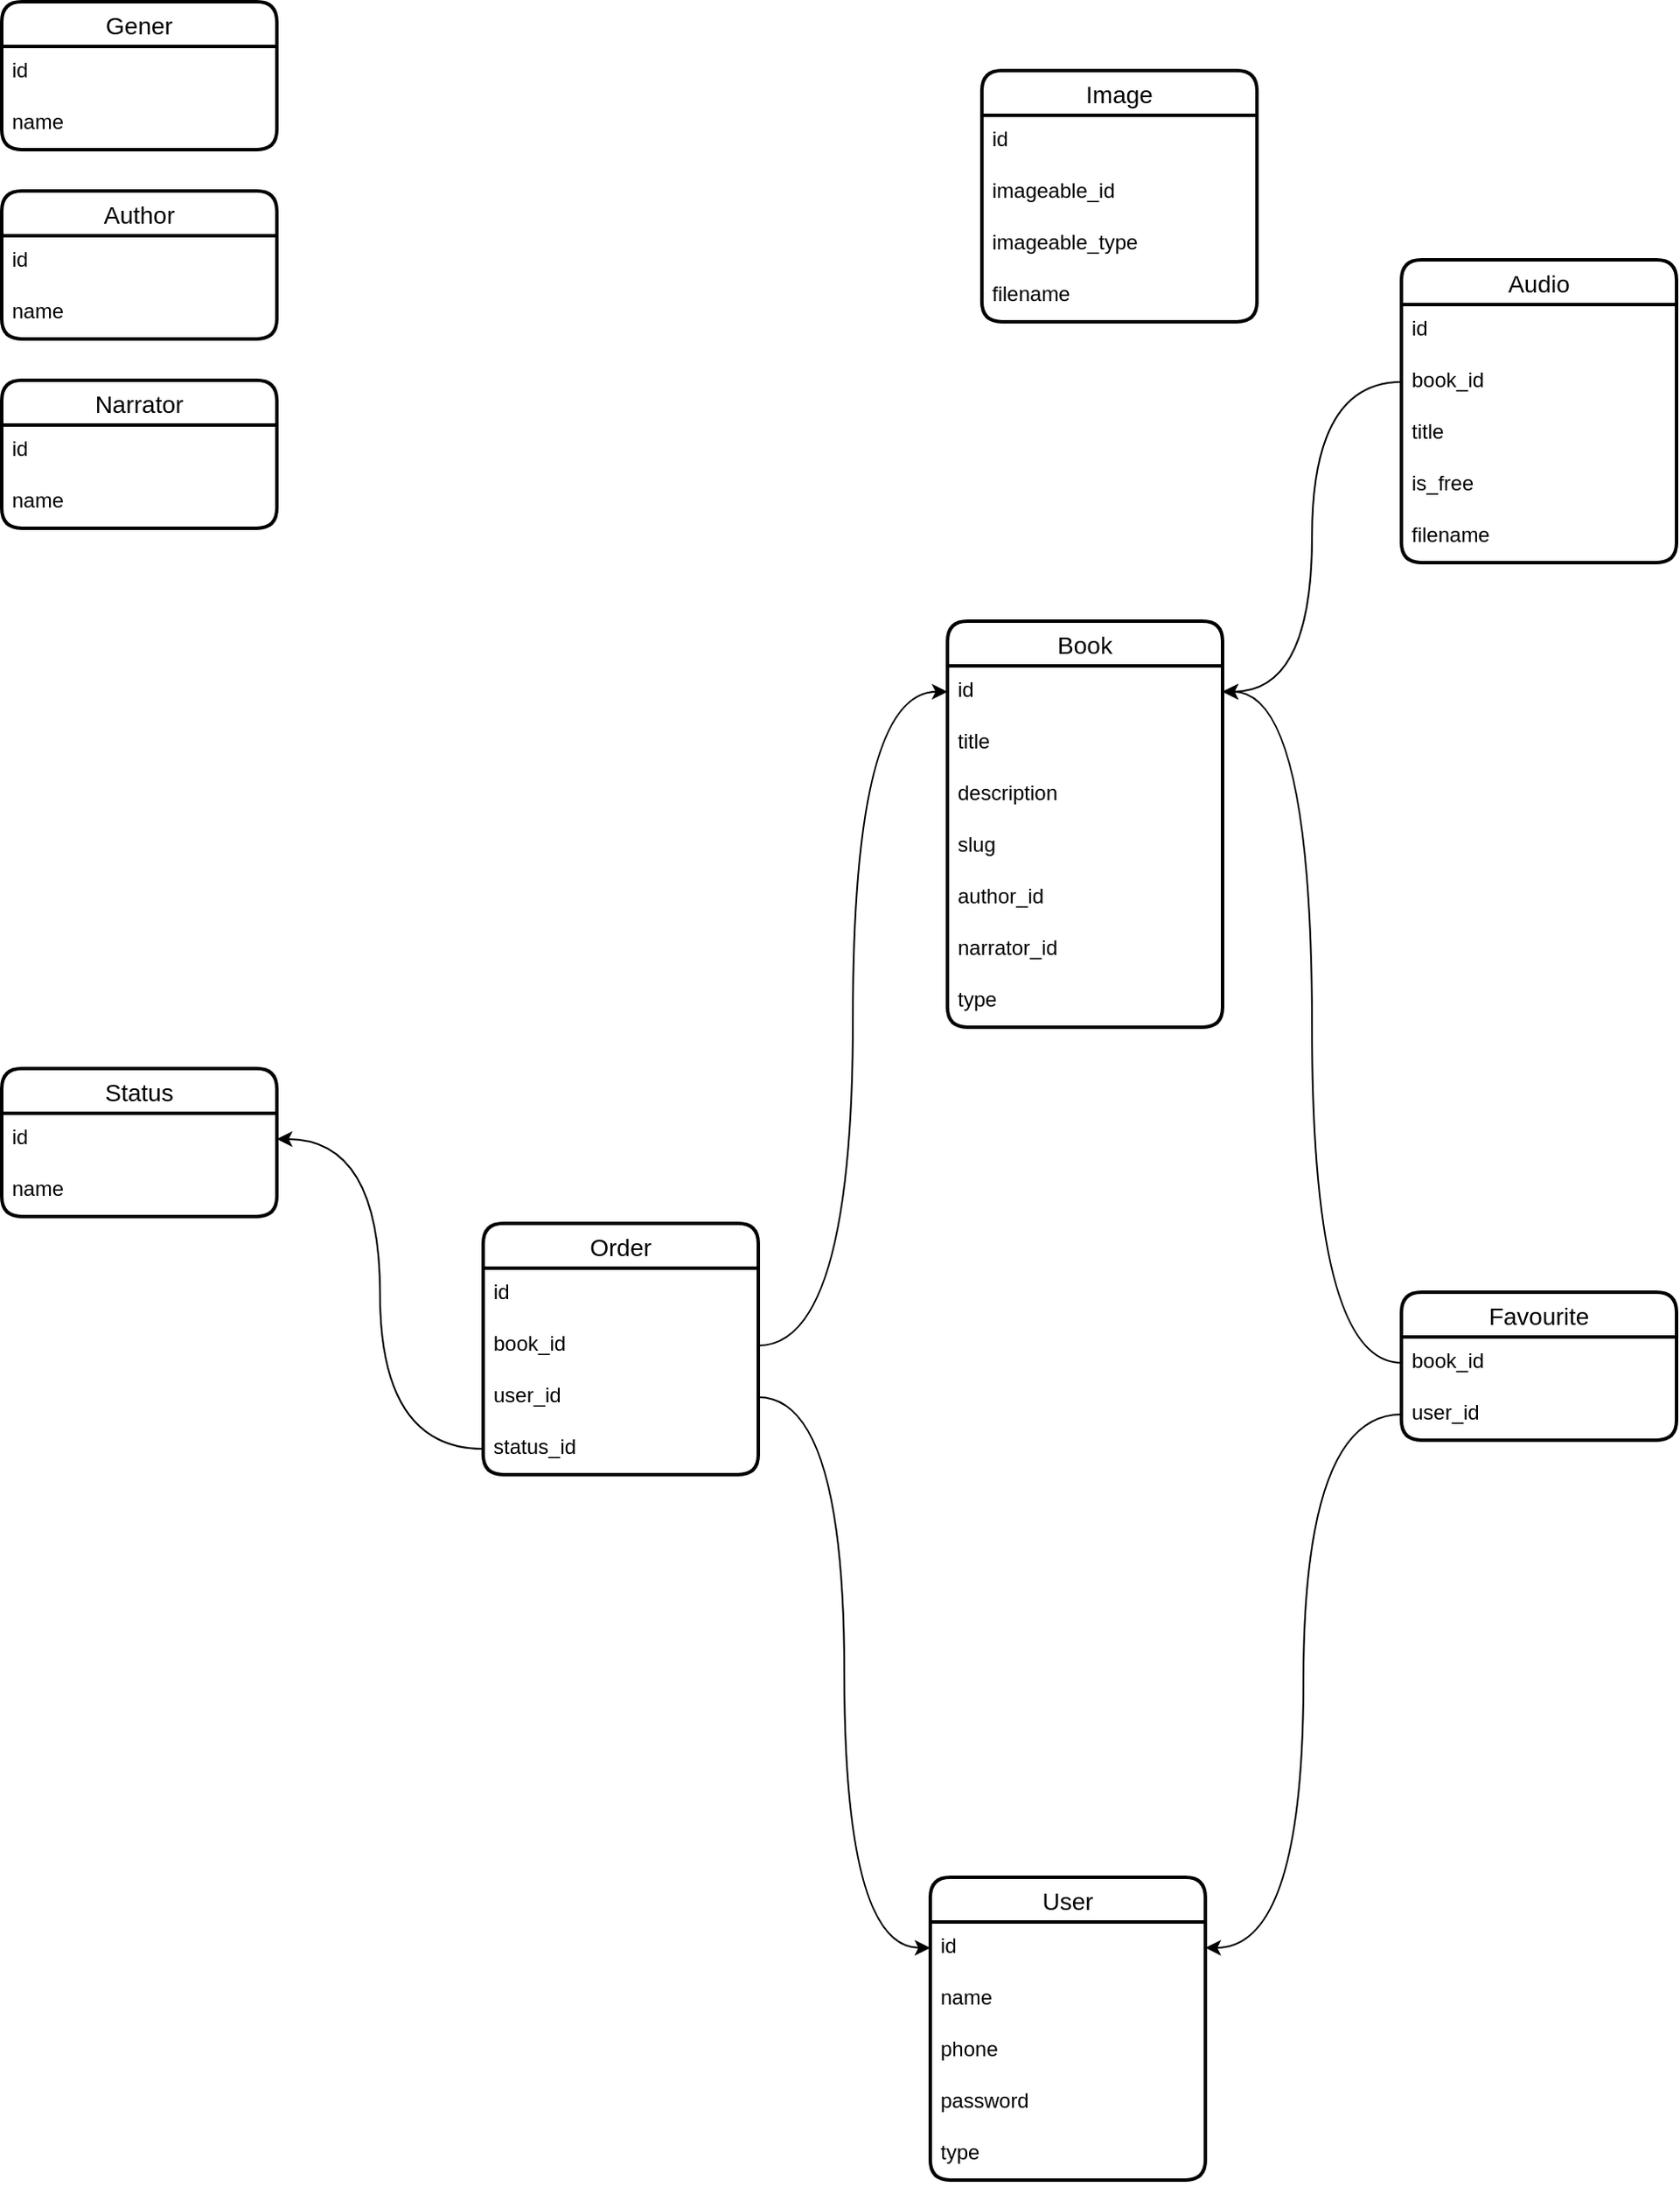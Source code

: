 <mxfile version="21.6.6" type="github">
  <diagram name="Страница 1" id="3O0WRD6ntN8AMsJ6ZHiI">
    <mxGraphModel dx="2261" dy="1919" grid="1" gridSize="10" guides="1" tooltips="1" connect="1" arrows="1" fold="1" page="1" pageScale="1" pageWidth="827" pageHeight="1169" math="0" shadow="0">
      <root>
        <mxCell id="0" />
        <mxCell id="1" parent="0" />
        <mxCell id="gDfsCJUdMW87dbdzrjT4-1" value="User" style="swimlane;fontStyle=0;childLayout=stackLayout;horizontal=1;startSize=26;horizontalStack=0;resizeParent=1;resizeParentMax=0;resizeLast=0;collapsible=1;marginBottom=0;align=center;fontSize=14;strokeWidth=2;rounded=1;shadow=0;glass=0;swimlaneLine=1;" parent="1" vertex="1">
          <mxGeometry x="140" y="740" width="160" height="176" as="geometry" />
        </mxCell>
        <mxCell id="gDfsCJUdMW87dbdzrjT4-2" value="id" style="text;strokeColor=none;fillColor=none;spacingLeft=4;spacingRight=4;overflow=hidden;rotatable=0;points=[[0,0.5],[1,0.5]];portConstraint=eastwest;fontSize=12;whiteSpace=wrap;html=1;" parent="gDfsCJUdMW87dbdzrjT4-1" vertex="1">
          <mxGeometry y="26" width="160" height="30" as="geometry" />
        </mxCell>
        <mxCell id="gDfsCJUdMW87dbdzrjT4-3" value="name" style="text;strokeColor=none;fillColor=none;spacingLeft=4;spacingRight=4;overflow=hidden;rotatable=0;points=[[0,0.5],[1,0.5]];portConstraint=eastwest;fontSize=12;whiteSpace=wrap;html=1;" parent="gDfsCJUdMW87dbdzrjT4-1" vertex="1">
          <mxGeometry y="56" width="160" height="30" as="geometry" />
        </mxCell>
        <mxCell id="gDfsCJUdMW87dbdzrjT4-4" value="phone" style="text;strokeColor=none;fillColor=none;spacingLeft=4;spacingRight=4;overflow=hidden;rotatable=0;points=[[0,0.5],[1,0.5]];portConstraint=eastwest;fontSize=12;whiteSpace=wrap;html=1;" parent="gDfsCJUdMW87dbdzrjT4-1" vertex="1">
          <mxGeometry y="86" width="160" height="30" as="geometry" />
        </mxCell>
        <mxCell id="gDfsCJUdMW87dbdzrjT4-5" value="password" style="text;strokeColor=none;fillColor=none;spacingLeft=4;spacingRight=4;overflow=hidden;rotatable=0;points=[[0,0.5],[1,0.5]];portConstraint=eastwest;fontSize=12;whiteSpace=wrap;html=1;" parent="gDfsCJUdMW87dbdzrjT4-1" vertex="1">
          <mxGeometry y="116" width="160" height="30" as="geometry" />
        </mxCell>
        <mxCell id="gDfsCJUdMW87dbdzrjT4-6" value="type" style="text;strokeColor=none;fillColor=none;spacingLeft=4;spacingRight=4;overflow=hidden;rotatable=0;points=[[0,0.5],[1,0.5]];portConstraint=eastwest;fontSize=12;whiteSpace=wrap;html=1;" parent="gDfsCJUdMW87dbdzrjT4-1" vertex="1">
          <mxGeometry y="146" width="160" height="30" as="geometry" />
        </mxCell>
        <mxCell id="gDfsCJUdMW87dbdzrjT4-7" value="Book" style="swimlane;fontStyle=0;childLayout=stackLayout;horizontal=1;startSize=26;horizontalStack=0;resizeParent=1;resizeParentMax=0;resizeLast=0;collapsible=1;marginBottom=0;align=center;fontSize=14;strokeWidth=2;rounded=1;shadow=0;glass=0;swimlaneLine=1;" parent="1" vertex="1">
          <mxGeometry x="150" y="10" width="160" height="236" as="geometry" />
        </mxCell>
        <mxCell id="gDfsCJUdMW87dbdzrjT4-8" value="id" style="text;strokeColor=none;fillColor=none;spacingLeft=4;spacingRight=4;overflow=hidden;rotatable=0;points=[[0,0.5],[1,0.5]];portConstraint=eastwest;fontSize=12;whiteSpace=wrap;html=1;" parent="gDfsCJUdMW87dbdzrjT4-7" vertex="1">
          <mxGeometry y="26" width="160" height="30" as="geometry" />
        </mxCell>
        <mxCell id="gDfsCJUdMW87dbdzrjT4-9" value="title" style="text;strokeColor=none;fillColor=none;spacingLeft=4;spacingRight=4;overflow=hidden;rotatable=0;points=[[0,0.5],[1,0.5]];portConstraint=eastwest;fontSize=12;whiteSpace=wrap;html=1;" parent="gDfsCJUdMW87dbdzrjT4-7" vertex="1">
          <mxGeometry y="56" width="160" height="30" as="geometry" />
        </mxCell>
        <mxCell id="gDfsCJUdMW87dbdzrjT4-10" value="description" style="text;strokeColor=none;fillColor=none;spacingLeft=4;spacingRight=4;overflow=hidden;rotatable=0;points=[[0,0.5],[1,0.5]];portConstraint=eastwest;fontSize=12;whiteSpace=wrap;html=1;" parent="gDfsCJUdMW87dbdzrjT4-7" vertex="1">
          <mxGeometry y="86" width="160" height="30" as="geometry" />
        </mxCell>
        <mxCell id="gDfsCJUdMW87dbdzrjT4-11" value="slug" style="text;strokeColor=none;fillColor=none;spacingLeft=4;spacingRight=4;overflow=hidden;rotatable=0;points=[[0,0.5],[1,0.5]];portConstraint=eastwest;fontSize=12;whiteSpace=wrap;html=1;" parent="gDfsCJUdMW87dbdzrjT4-7" vertex="1">
          <mxGeometry y="116" width="160" height="30" as="geometry" />
        </mxCell>
        <mxCell id="gDfsCJUdMW87dbdzrjT4-12" value="author_id" style="text;strokeColor=none;fillColor=none;spacingLeft=4;spacingRight=4;overflow=hidden;rotatable=0;points=[[0,0.5],[1,0.5]];portConstraint=eastwest;fontSize=12;whiteSpace=wrap;html=1;" parent="gDfsCJUdMW87dbdzrjT4-7" vertex="1">
          <mxGeometry y="146" width="160" height="30" as="geometry" />
        </mxCell>
        <mxCell id="PyXerpg_BCSIUwAFZYhw-7" value="narrator_id" style="text;strokeColor=none;fillColor=none;spacingLeft=4;spacingRight=4;overflow=hidden;rotatable=0;points=[[0,0.5],[1,0.5]];portConstraint=eastwest;fontSize=12;whiteSpace=wrap;html=1;" parent="gDfsCJUdMW87dbdzrjT4-7" vertex="1">
          <mxGeometry y="176" width="160" height="30" as="geometry" />
        </mxCell>
        <mxCell id="pXheZxyEmchqNEhVkgAC-1" value="type" style="text;strokeColor=none;fillColor=none;spacingLeft=4;spacingRight=4;overflow=hidden;rotatable=0;points=[[0,0.5],[1,0.5]];portConstraint=eastwest;fontSize=12;whiteSpace=wrap;html=1;" vertex="1" parent="gDfsCJUdMW87dbdzrjT4-7">
          <mxGeometry y="206" width="160" height="30" as="geometry" />
        </mxCell>
        <mxCell id="gDfsCJUdMW87dbdzrjT4-13" value="Order" style="swimlane;fontStyle=0;childLayout=stackLayout;horizontal=1;startSize=26;horizontalStack=0;resizeParent=1;resizeParentMax=0;resizeLast=0;collapsible=1;marginBottom=0;align=center;fontSize=14;strokeWidth=2;rounded=1;shadow=0;glass=0;swimlaneLine=1;" parent="1" vertex="1">
          <mxGeometry x="-120" y="360" width="160" height="146" as="geometry" />
        </mxCell>
        <mxCell id="gDfsCJUdMW87dbdzrjT4-14" value="id" style="text;strokeColor=none;fillColor=none;spacingLeft=4;spacingRight=4;overflow=hidden;rotatable=0;points=[[0,0.5],[1,0.5]];portConstraint=eastwest;fontSize=12;whiteSpace=wrap;html=1;" parent="gDfsCJUdMW87dbdzrjT4-13" vertex="1">
          <mxGeometry y="26" width="160" height="30" as="geometry" />
        </mxCell>
        <mxCell id="gDfsCJUdMW87dbdzrjT4-15" value="book_id" style="text;strokeColor=none;fillColor=none;spacingLeft=4;spacingRight=4;overflow=hidden;rotatable=0;points=[[0,0.5],[1,0.5]];portConstraint=eastwest;fontSize=12;whiteSpace=wrap;html=1;" parent="gDfsCJUdMW87dbdzrjT4-13" vertex="1">
          <mxGeometry y="56" width="160" height="30" as="geometry" />
        </mxCell>
        <mxCell id="gDfsCJUdMW87dbdzrjT4-16" value="user_id" style="text;strokeColor=none;fillColor=none;spacingLeft=4;spacingRight=4;overflow=hidden;rotatable=0;points=[[0,0.5],[1,0.5]];portConstraint=eastwest;fontSize=12;whiteSpace=wrap;html=1;" parent="gDfsCJUdMW87dbdzrjT4-13" vertex="1">
          <mxGeometry y="86" width="160" height="30" as="geometry" />
        </mxCell>
        <mxCell id="gDfsCJUdMW87dbdzrjT4-17" value="status_id" style="text;strokeColor=none;fillColor=none;spacingLeft=4;spacingRight=4;overflow=hidden;rotatable=0;points=[[0,0.5],[1,0.5]];portConstraint=eastwest;fontSize=12;whiteSpace=wrap;html=1;" parent="gDfsCJUdMW87dbdzrjT4-13" vertex="1">
          <mxGeometry y="116" width="160" height="30" as="geometry" />
        </mxCell>
        <mxCell id="gDfsCJUdMW87dbdzrjT4-19" value="Favourite" style="swimlane;fontStyle=0;childLayout=stackLayout;horizontal=1;startSize=26;horizontalStack=0;resizeParent=1;resizeParentMax=0;resizeLast=0;collapsible=1;marginBottom=0;align=center;fontSize=14;strokeWidth=2;rounded=1;shadow=0;glass=0;swimlaneLine=1;" parent="1" vertex="1">
          <mxGeometry x="414" y="400" width="160" height="86" as="geometry" />
        </mxCell>
        <mxCell id="gDfsCJUdMW87dbdzrjT4-21" value="book_id" style="text;strokeColor=none;fillColor=none;spacingLeft=4;spacingRight=4;overflow=hidden;rotatable=0;points=[[0,0.5],[1,0.5]];portConstraint=eastwest;fontSize=12;whiteSpace=wrap;html=1;" parent="gDfsCJUdMW87dbdzrjT4-19" vertex="1">
          <mxGeometry y="26" width="160" height="30" as="geometry" />
        </mxCell>
        <mxCell id="gDfsCJUdMW87dbdzrjT4-22" value="user_id" style="text;strokeColor=none;fillColor=none;spacingLeft=4;spacingRight=4;overflow=hidden;rotatable=0;points=[[0,0.5],[1,0.5]];portConstraint=eastwest;fontSize=12;whiteSpace=wrap;html=1;" parent="gDfsCJUdMW87dbdzrjT4-19" vertex="1">
          <mxGeometry y="56" width="160" height="30" as="geometry" />
        </mxCell>
        <mxCell id="gDfsCJUdMW87dbdzrjT4-31" value="Status" style="swimlane;fontStyle=0;childLayout=stackLayout;horizontal=1;startSize=26;horizontalStack=0;resizeParent=1;resizeParentMax=0;resizeLast=0;collapsible=1;marginBottom=0;align=center;fontSize=14;strokeWidth=2;rounded=1;shadow=0;glass=0;swimlaneLine=1;" parent="1" vertex="1">
          <mxGeometry x="-400" y="270" width="160" height="86" as="geometry" />
        </mxCell>
        <mxCell id="gDfsCJUdMW87dbdzrjT4-32" value="id" style="text;strokeColor=none;fillColor=none;spacingLeft=4;spacingRight=4;overflow=hidden;rotatable=0;points=[[0,0.5],[1,0.5]];portConstraint=eastwest;fontSize=12;whiteSpace=wrap;html=1;" parent="gDfsCJUdMW87dbdzrjT4-31" vertex="1">
          <mxGeometry y="26" width="160" height="30" as="geometry" />
        </mxCell>
        <mxCell id="gDfsCJUdMW87dbdzrjT4-33" value="name" style="text;strokeColor=none;fillColor=none;spacingLeft=4;spacingRight=4;overflow=hidden;rotatable=0;points=[[0,0.5],[1,0.5]];portConstraint=eastwest;fontSize=12;whiteSpace=wrap;html=1;" parent="gDfsCJUdMW87dbdzrjT4-31" vertex="1">
          <mxGeometry y="56" width="160" height="30" as="geometry" />
        </mxCell>
        <mxCell id="gDfsCJUdMW87dbdzrjT4-37" style="edgeStyle=orthogonalEdgeStyle;rounded=0;orthogonalLoop=1;jettySize=auto;html=1;entryX=1;entryY=0.5;entryDx=0;entryDy=0;curved=1;" parent="1" source="gDfsCJUdMW87dbdzrjT4-17" target="gDfsCJUdMW87dbdzrjT4-32" edge="1">
          <mxGeometry relative="1" as="geometry" />
        </mxCell>
        <mxCell id="gDfsCJUdMW87dbdzrjT4-38" style="edgeStyle=orthogonalEdgeStyle;rounded=0;orthogonalLoop=1;jettySize=auto;html=1;entryX=0;entryY=0.5;entryDx=0;entryDy=0;curved=1;" parent="1" source="gDfsCJUdMW87dbdzrjT4-16" target="gDfsCJUdMW87dbdzrjT4-2" edge="1">
          <mxGeometry relative="1" as="geometry" />
        </mxCell>
        <mxCell id="gDfsCJUdMW87dbdzrjT4-39" style="edgeStyle=orthogonalEdgeStyle;rounded=0;orthogonalLoop=1;jettySize=auto;html=1;entryX=0;entryY=0.5;entryDx=0;entryDy=0;curved=1;" parent="1" source="gDfsCJUdMW87dbdzrjT4-15" target="gDfsCJUdMW87dbdzrjT4-8" edge="1">
          <mxGeometry relative="1" as="geometry" />
        </mxCell>
        <mxCell id="gDfsCJUdMW87dbdzrjT4-40" style="edgeStyle=orthogonalEdgeStyle;rounded=0;orthogonalLoop=1;jettySize=auto;html=1;entryX=1;entryY=0.5;entryDx=0;entryDy=0;curved=1;" parent="1" source="gDfsCJUdMW87dbdzrjT4-22" target="gDfsCJUdMW87dbdzrjT4-2" edge="1">
          <mxGeometry relative="1" as="geometry" />
        </mxCell>
        <mxCell id="gDfsCJUdMW87dbdzrjT4-41" style="edgeStyle=orthogonalEdgeStyle;rounded=0;orthogonalLoop=1;jettySize=auto;html=1;entryX=1;entryY=0.5;entryDx=0;entryDy=0;curved=1;" parent="1" source="gDfsCJUdMW87dbdzrjT4-21" target="gDfsCJUdMW87dbdzrjT4-8" edge="1">
          <mxGeometry relative="1" as="geometry" />
        </mxCell>
        <mxCell id="gDfsCJUdMW87dbdzrjT4-42" value="Audio" style="swimlane;fontStyle=0;childLayout=stackLayout;horizontal=1;startSize=26;horizontalStack=0;resizeParent=1;resizeParentMax=0;resizeLast=0;collapsible=1;marginBottom=0;align=center;fontSize=14;strokeWidth=2;rounded=1;shadow=0;glass=0;swimlaneLine=1;" parent="1" vertex="1">
          <mxGeometry x="414" y="-200" width="160" height="176" as="geometry" />
        </mxCell>
        <mxCell id="gDfsCJUdMW87dbdzrjT4-43" value="id" style="text;strokeColor=none;fillColor=none;spacingLeft=4;spacingRight=4;overflow=hidden;rotatable=0;points=[[0,0.5],[1,0.5]];portConstraint=eastwest;fontSize=12;whiteSpace=wrap;html=1;" parent="gDfsCJUdMW87dbdzrjT4-42" vertex="1">
          <mxGeometry y="26" width="160" height="30" as="geometry" />
        </mxCell>
        <mxCell id="gDfsCJUdMW87dbdzrjT4-44" value="book_id" style="text;strokeColor=none;fillColor=none;spacingLeft=4;spacingRight=4;overflow=hidden;rotatable=0;points=[[0,0.5],[1,0.5]];portConstraint=eastwest;fontSize=12;whiteSpace=wrap;html=1;" parent="gDfsCJUdMW87dbdzrjT4-42" vertex="1">
          <mxGeometry y="56" width="160" height="30" as="geometry" />
        </mxCell>
        <mxCell id="gDfsCJUdMW87dbdzrjT4-45" value="title" style="text;strokeColor=none;fillColor=none;spacingLeft=4;spacingRight=4;overflow=hidden;rotatable=0;points=[[0,0.5],[1,0.5]];portConstraint=eastwest;fontSize=12;whiteSpace=wrap;html=1;" parent="gDfsCJUdMW87dbdzrjT4-42" vertex="1">
          <mxGeometry y="86" width="160" height="30" as="geometry" />
        </mxCell>
        <mxCell id="PyXerpg_BCSIUwAFZYhw-6" value="is_free" style="text;strokeColor=none;fillColor=none;spacingLeft=4;spacingRight=4;overflow=hidden;rotatable=0;points=[[0,0.5],[1,0.5]];portConstraint=eastwest;fontSize=12;whiteSpace=wrap;html=1;" parent="gDfsCJUdMW87dbdzrjT4-42" vertex="1">
          <mxGeometry y="116" width="160" height="30" as="geometry" />
        </mxCell>
        <mxCell id="gDfsCJUdMW87dbdzrjT4-46" value="filename" style="text;strokeColor=none;fillColor=none;spacingLeft=4;spacingRight=4;overflow=hidden;rotatable=0;points=[[0,0.5],[1,0.5]];portConstraint=eastwest;fontSize=12;whiteSpace=wrap;html=1;" parent="gDfsCJUdMW87dbdzrjT4-42" vertex="1">
          <mxGeometry y="146" width="160" height="30" as="geometry" />
        </mxCell>
        <mxCell id="gDfsCJUdMW87dbdzrjT4-49" style="edgeStyle=orthogonalEdgeStyle;rounded=0;orthogonalLoop=1;jettySize=auto;html=1;entryX=1;entryY=0.5;entryDx=0;entryDy=0;curved=1;" parent="1" source="gDfsCJUdMW87dbdzrjT4-44" target="gDfsCJUdMW87dbdzrjT4-8" edge="1">
          <mxGeometry relative="1" as="geometry" />
        </mxCell>
        <mxCell id="gDfsCJUdMW87dbdzrjT4-50" value="Gener" style="swimlane;fontStyle=0;childLayout=stackLayout;horizontal=1;startSize=26;horizontalStack=0;resizeParent=1;resizeParentMax=0;resizeLast=0;collapsible=1;marginBottom=0;align=center;fontSize=14;strokeWidth=2;rounded=1;shadow=0;glass=0;swimlaneLine=1;" parent="1" vertex="1">
          <mxGeometry x="-400" y="-350" width="160" height="86" as="geometry" />
        </mxCell>
        <mxCell id="gDfsCJUdMW87dbdzrjT4-51" value="id" style="text;strokeColor=none;fillColor=none;spacingLeft=4;spacingRight=4;overflow=hidden;rotatable=0;points=[[0,0.5],[1,0.5]];portConstraint=eastwest;fontSize=12;whiteSpace=wrap;html=1;" parent="gDfsCJUdMW87dbdzrjT4-50" vertex="1">
          <mxGeometry y="26" width="160" height="30" as="geometry" />
        </mxCell>
        <mxCell id="gDfsCJUdMW87dbdzrjT4-52" value="name" style="text;strokeColor=none;fillColor=none;spacingLeft=4;spacingRight=4;overflow=hidden;rotatable=0;points=[[0,0.5],[1,0.5]];portConstraint=eastwest;fontSize=12;whiteSpace=wrap;html=1;" parent="gDfsCJUdMW87dbdzrjT4-50" vertex="1">
          <mxGeometry y="56" width="160" height="30" as="geometry" />
        </mxCell>
        <mxCell id="gDfsCJUdMW87dbdzrjT4-56" value="Author" style="swimlane;fontStyle=0;childLayout=stackLayout;horizontal=1;startSize=26;horizontalStack=0;resizeParent=1;resizeParentMax=0;resizeLast=0;collapsible=1;marginBottom=0;align=center;fontSize=14;strokeWidth=2;rounded=1;shadow=0;glass=0;swimlaneLine=1;" parent="1" vertex="1">
          <mxGeometry x="-400" y="-240" width="160" height="86" as="geometry" />
        </mxCell>
        <mxCell id="gDfsCJUdMW87dbdzrjT4-57" value="id" style="text;strokeColor=none;fillColor=none;spacingLeft=4;spacingRight=4;overflow=hidden;rotatable=0;points=[[0,0.5],[1,0.5]];portConstraint=eastwest;fontSize=12;whiteSpace=wrap;html=1;" parent="gDfsCJUdMW87dbdzrjT4-56" vertex="1">
          <mxGeometry y="26" width="160" height="30" as="geometry" />
        </mxCell>
        <mxCell id="gDfsCJUdMW87dbdzrjT4-58" value="name" style="text;strokeColor=none;fillColor=none;spacingLeft=4;spacingRight=4;overflow=hidden;rotatable=0;points=[[0,0.5],[1,0.5]];portConstraint=eastwest;fontSize=12;whiteSpace=wrap;html=1;" parent="gDfsCJUdMW87dbdzrjT4-56" vertex="1">
          <mxGeometry y="56" width="160" height="30" as="geometry" />
        </mxCell>
        <mxCell id="gDfsCJUdMW87dbdzrjT4-62" value="Narrator" style="swimlane;fontStyle=0;childLayout=stackLayout;horizontal=1;startSize=26;horizontalStack=0;resizeParent=1;resizeParentMax=0;resizeLast=0;collapsible=1;marginBottom=0;align=center;fontSize=14;strokeWidth=2;rounded=1;shadow=0;glass=0;swimlaneLine=1;" parent="1" vertex="1">
          <mxGeometry x="-400" y="-130" width="160" height="86" as="geometry" />
        </mxCell>
        <mxCell id="gDfsCJUdMW87dbdzrjT4-63" value="id" style="text;strokeColor=none;fillColor=none;spacingLeft=4;spacingRight=4;overflow=hidden;rotatable=0;points=[[0,0.5],[1,0.5]];portConstraint=eastwest;fontSize=12;whiteSpace=wrap;html=1;" parent="gDfsCJUdMW87dbdzrjT4-62" vertex="1">
          <mxGeometry y="26" width="160" height="30" as="geometry" />
        </mxCell>
        <mxCell id="gDfsCJUdMW87dbdzrjT4-64" value="name" style="text;strokeColor=none;fillColor=none;spacingLeft=4;spacingRight=4;overflow=hidden;rotatable=0;points=[[0,0.5],[1,0.5]];portConstraint=eastwest;fontSize=12;whiteSpace=wrap;html=1;" parent="gDfsCJUdMW87dbdzrjT4-62" vertex="1">
          <mxGeometry y="56" width="160" height="30" as="geometry" />
        </mxCell>
        <mxCell id="PyXerpg_BCSIUwAFZYhw-1" value="Image" style="swimlane;fontStyle=0;childLayout=stackLayout;horizontal=1;startSize=26;horizontalStack=0;resizeParent=1;resizeParentMax=0;resizeLast=0;collapsible=1;marginBottom=0;align=center;fontSize=14;strokeWidth=2;rounded=1;shadow=0;glass=0;swimlaneLine=1;" parent="1" vertex="1">
          <mxGeometry x="170" y="-310" width="160" height="146" as="geometry" />
        </mxCell>
        <mxCell id="PyXerpg_BCSIUwAFZYhw-2" value="id" style="text;strokeColor=none;fillColor=none;spacingLeft=4;spacingRight=4;overflow=hidden;rotatable=0;points=[[0,0.5],[1,0.5]];portConstraint=eastwest;fontSize=12;whiteSpace=wrap;html=1;" parent="PyXerpg_BCSIUwAFZYhw-1" vertex="1">
          <mxGeometry y="26" width="160" height="30" as="geometry" />
        </mxCell>
        <mxCell id="PyXerpg_BCSIUwAFZYhw-3" value="imageable_id" style="text;strokeColor=none;fillColor=none;spacingLeft=4;spacingRight=4;overflow=hidden;rotatable=0;points=[[0,0.5],[1,0.5]];portConstraint=eastwest;fontSize=12;whiteSpace=wrap;html=1;" parent="PyXerpg_BCSIUwAFZYhw-1" vertex="1">
          <mxGeometry y="56" width="160" height="30" as="geometry" />
        </mxCell>
        <mxCell id="PyXerpg_BCSIUwAFZYhw-4" value="imageable_type" style="text;strokeColor=none;fillColor=none;spacingLeft=4;spacingRight=4;overflow=hidden;rotatable=0;points=[[0,0.5],[1,0.5]];portConstraint=eastwest;fontSize=12;whiteSpace=wrap;html=1;" parent="PyXerpg_BCSIUwAFZYhw-1" vertex="1">
          <mxGeometry y="86" width="160" height="30" as="geometry" />
        </mxCell>
        <mxCell id="PyXerpg_BCSIUwAFZYhw-5" value="filename" style="text;strokeColor=none;fillColor=none;spacingLeft=4;spacingRight=4;overflow=hidden;rotatable=0;points=[[0,0.5],[1,0.5]];portConstraint=eastwest;fontSize=12;whiteSpace=wrap;html=1;" parent="PyXerpg_BCSIUwAFZYhw-1" vertex="1">
          <mxGeometry y="116" width="160" height="30" as="geometry" />
        </mxCell>
      </root>
    </mxGraphModel>
  </diagram>
</mxfile>
